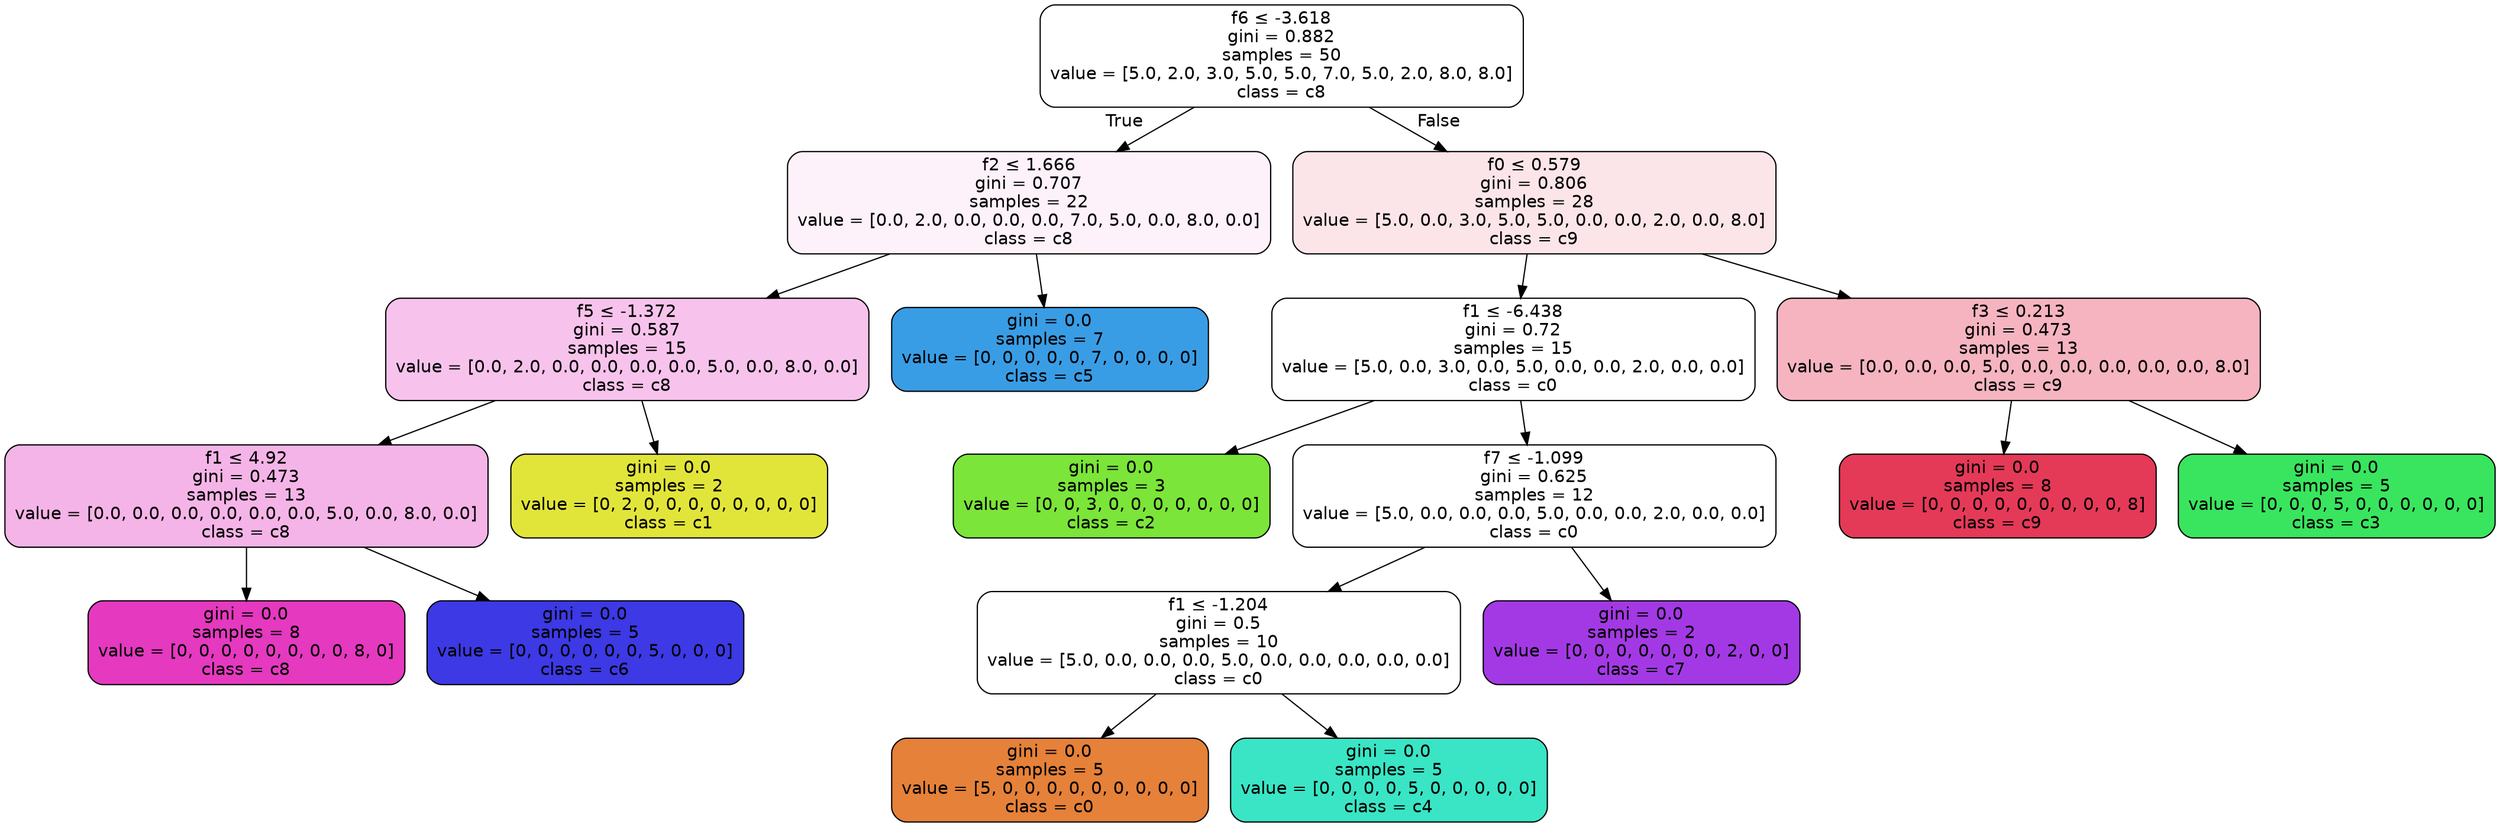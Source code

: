 digraph Tree {
node [shape=box, style="filled, rounded", color="black", fontname=helvetica] ;
edge [fontname=helvetica] ;
0 [label=<f6 &le; -3.618<br/>gini = 0.882<br/>samples = 50<br/>value = [5.0, 2.0, 3.0, 5.0, 5.0, 7.0, 5.0, 2.0, 8.0, 8.0]<br/>class = c8>, fillcolor="#e539c000"] ;
1 [label=<f2 &le; 1.666<br/>gini = 0.707<br/>samples = 22<br/>value = [0.0, 2.0, 0.0, 0.0, 0.0, 7.0, 5.0, 0.0, 8.0, 0.0]<br/>class = c8>, fillcolor="#e539c011"] ;
0 -> 1 [labeldistance=2.5, labelangle=45, headlabel="True"] ;
2 [label=<f5 &le; -1.372<br/>gini = 0.587<br/>samples = 15<br/>value = [0.0, 2.0, 0.0, 0.0, 0.0, 0.0, 5.0, 0.0, 8.0, 0.0]<br/>class = c8>, fillcolor="#e539c04d"] ;
1 -> 2 ;
3 [label=<f1 &le; 4.92<br/>gini = 0.473<br/>samples = 13<br/>value = [0.0, 0.0, 0.0, 0.0, 0.0, 0.0, 5.0, 0.0, 8.0, 0.0]<br/>class = c8>, fillcolor="#e539c060"] ;
2 -> 3 ;
4 [label=<gini = 0.0<br/>samples = 8<br/>value = [0, 0, 0, 0, 0, 0, 0, 0, 8, 0]<br/>class = c8>, fillcolor="#e539c0ff"] ;
3 -> 4 ;
5 [label=<gini = 0.0<br/>samples = 5<br/>value = [0, 0, 0, 0, 0, 0, 5, 0, 0, 0]<br/>class = c6>, fillcolor="#3c39e5ff"] ;
3 -> 5 ;
6 [label=<gini = 0.0<br/>samples = 2<br/>value = [0, 2, 0, 0, 0, 0, 0, 0, 0, 0]<br/>class = c1>, fillcolor="#e2e539ff"] ;
2 -> 6 ;
7 [label=<gini = 0.0<br/>samples = 7<br/>value = [0, 0, 0, 0, 0, 7, 0, 0, 0, 0]<br/>class = c5>, fillcolor="#399de5ff"] ;
1 -> 7 ;
8 [label=<f0 &le; 0.579<br/>gini = 0.806<br/>samples = 28<br/>value = [5.0, 0.0, 3.0, 5.0, 5.0, 0.0, 0.0, 2.0, 0.0, 8.0]<br/>class = c9>, fillcolor="#e5395821"] ;
0 -> 8 [labeldistance=2.5, labelangle=-45, headlabel="False"] ;
9 [label=<f1 &le; -6.438<br/>gini = 0.72<br/>samples = 15<br/>value = [5.0, 0.0, 3.0, 0.0, 5.0, 0.0, 0.0, 2.0, 0.0, 0.0]<br/>class = c0>, fillcolor="#e5813900"] ;
8 -> 9 ;
10 [label=<gini = 0.0<br/>samples = 3<br/>value = [0, 0, 3, 0, 0, 0, 0, 0, 0, 0]<br/>class = c2>, fillcolor="#7be539ff"] ;
9 -> 10 ;
11 [label=<f7 &le; -1.099<br/>gini = 0.625<br/>samples = 12<br/>value = [5.0, 0.0, 0.0, 0.0, 5.0, 0.0, 0.0, 2.0, 0.0, 0.0]<br/>class = c0>, fillcolor="#e5813900"] ;
9 -> 11 ;
12 [label=<f1 &le; -1.204<br/>gini = 0.5<br/>samples = 10<br/>value = [5.0, 0.0, 0.0, 0.0, 5.0, 0.0, 0.0, 0.0, 0.0, 0.0]<br/>class = c0>, fillcolor="#e5813900"] ;
11 -> 12 ;
13 [label=<gini = 0.0<br/>samples = 5<br/>value = [5, 0, 0, 0, 0, 0, 0, 0, 0, 0]<br/>class = c0>, fillcolor="#e58139ff"] ;
12 -> 13 ;
14 [label=<gini = 0.0<br/>samples = 5<br/>value = [0, 0, 0, 0, 5, 0, 0, 0, 0, 0]<br/>class = c4>, fillcolor="#39e5c5ff"] ;
12 -> 14 ;
15 [label=<gini = 0.0<br/>samples = 2<br/>value = [0, 0, 0, 0, 0, 0, 0, 2, 0, 0]<br/>class = c7>, fillcolor="#a339e5ff"] ;
11 -> 15 ;
16 [label=<f3 &le; 0.213<br/>gini = 0.473<br/>samples = 13<br/>value = [0.0, 0.0, 0.0, 5.0, 0.0, 0.0, 0.0, 0.0, 0.0, 8.0]<br/>class = c9>, fillcolor="#e5395860"] ;
8 -> 16 ;
17 [label=<gini = 0.0<br/>samples = 8<br/>value = [0, 0, 0, 0, 0, 0, 0, 0, 0, 8]<br/>class = c9>, fillcolor="#e53958ff"] ;
16 -> 17 ;
18 [label=<gini = 0.0<br/>samples = 5<br/>value = [0, 0, 0, 5, 0, 0, 0, 0, 0, 0]<br/>class = c3>, fillcolor="#39e55eff"] ;
16 -> 18 ;
}
